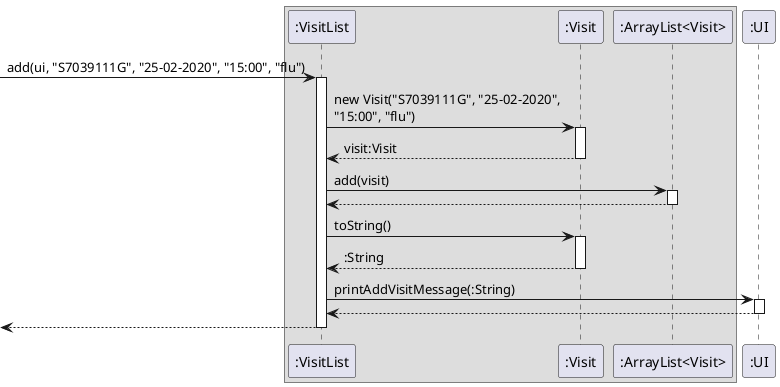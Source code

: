 @startuml
box
participant ":VisitList" as A
participant ":Visit" as B
participant ":ArrayList<Visit>" as C
end box

participant ":UI" as D

[-> A : add(ui, "S7039111G", "25-02-2020", "15:00", "flu")
activate A
A -> B : new Visit("S7039111G", "25-02-2020", \n"15:00", "flu")
activate B
return visit:Visit

A -> C : add(visit)
activate C
return

A -> B : toString()
activate B
return :String

A -> D : printAddVisitMessage(:String)
activate D
return

return

@enduml
